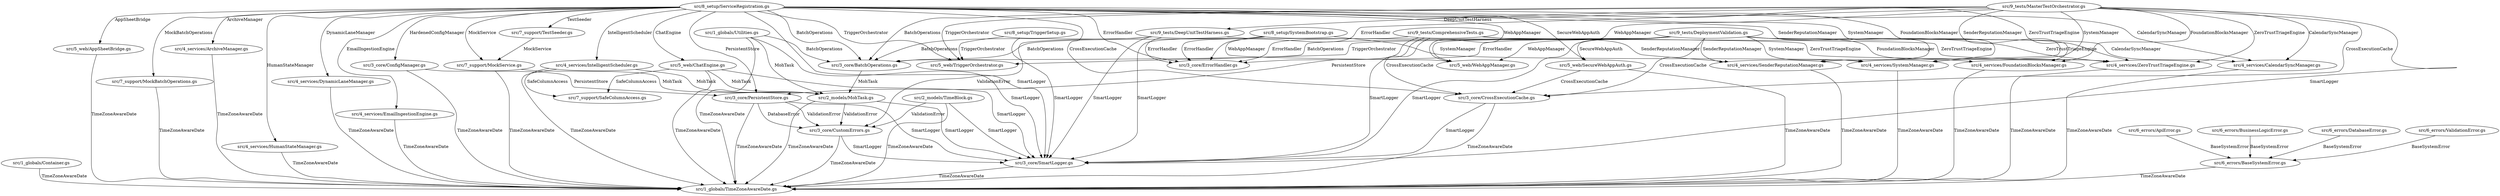 digraph dependency_map {
  "src/1_globals/Container.gs" -> "src/1_globals/TimeZoneAwareDate.gs" [label="TimeZoneAwareDate"];
  "src/1_globals/Utilities.gs" -> "src/1_globals/TimeZoneAwareDate.gs" [label="TimeZoneAwareDate"];
  "src/1_globals/Utilities.gs" -> "src/2_models/MohTask.gs" [label="MohTask"];
  "src/1_globals/Utilities.gs" -> "src/3_core/BatchOperations.gs" [label="BatchOperations"];
  "src/1_globals/Utilities.gs" -> "src/3_core/SmartLogger.gs" [label="SmartLogger"];
  "src/2_models/MohTask.gs" -> "src/1_globals/TimeZoneAwareDate.gs" [label="TimeZoneAwareDate"];
  "src/2_models/MohTask.gs" -> "src/3_core/CustomErrors.gs" [label="ValidationError"];
  "src/2_models/MohTask.gs" -> "src/3_core/SmartLogger.gs" [label="SmartLogger"];
  "src/2_models/TimeBlock.gs" -> "src/1_globals/TimeZoneAwareDate.gs" [label="TimeZoneAwareDate"];
  "src/2_models/TimeBlock.gs" -> "src/3_core/CustomErrors.gs" [label="ValidationError"];
  "src/2_models/TimeBlock.gs" -> "src/3_core/SmartLogger.gs" [label="SmartLogger"];
  "src/3_core/BatchOperations.gs" -> "src/2_models/MohTask.gs" [label="MohTask"];
  "src/3_core/ConfigManager.gs" -> "src/1_globals/TimeZoneAwareDate.gs" [label="TimeZoneAwareDate"];
  "src/3_core/ConfigManager.gs" -> "src/3_core/PersistentStore.gs" [label="PersistentStore"];
  "src/3_core/CrossExecutionCache.gs" -> "src/1_globals/TimeZoneAwareDate.gs" [label="TimeZoneAwareDate"];
  "src/3_core/CrossExecutionCache.gs" -> "src/3_core/SmartLogger.gs" [label="SmartLogger"];
  "src/3_core/CustomErrors.gs" -> "src/1_globals/TimeZoneAwareDate.gs" [label="TimeZoneAwareDate"];
  "src/3_core/CustomErrors.gs" -> "src/3_core/SmartLogger.gs" [label="SmartLogger"];
  "src/3_core/PersistentStore.gs" -> "src/1_globals/TimeZoneAwareDate.gs" [label="TimeZoneAwareDate"];
  "src/3_core/PersistentStore.gs" -> "src/3_core/CustomErrors.gs" [label="DatabaseError"];
  "src/3_core/PersistentStore.gs" -> "src/3_core/CustomErrors.gs" [label="ValidationError"];
  "src/3_core/PersistentStore.gs" -> "src/3_core/SmartLogger.gs" [label="SmartLogger"];
  "src/3_core/SmartLogger.gs" -> "src/1_globals/TimeZoneAwareDate.gs" [label="TimeZoneAwareDate"];
  "src/4_services/ArchiveManager.gs" -> "src/1_globals/TimeZoneAwareDate.gs" [label="TimeZoneAwareDate"];
  "src/4_services/CalendarSyncManager.gs" -> "src/1_globals/TimeZoneAwareDate.gs" [label="TimeZoneAwareDate"];
  "src/4_services/DynamicLaneManager.gs" -> "src/1_globals/TimeZoneAwareDate.gs" [label="TimeZoneAwareDate"];
  "src/4_services/EmailIngestionEngine.gs" -> "src/1_globals/TimeZoneAwareDate.gs" [label="TimeZoneAwareDate"];
  "src/4_services/FoundationBlocksManager.gs" -> "src/1_globals/TimeZoneAwareDate.gs" [label="TimeZoneAwareDate"];
  "src/4_services/HumanStateManager.gs" -> "src/1_globals/TimeZoneAwareDate.gs" [label="TimeZoneAwareDate"];
  "src/4_services/IntelligentScheduler.gs" -> "src/1_globals/TimeZoneAwareDate.gs" [label="TimeZoneAwareDate"];
  "src/4_services/IntelligentScheduler.gs" -> "src/2_models/MohTask.gs" [label="MohTask"];
  "src/4_services/IntelligentScheduler.gs" -> "src/7_support/SafeColumnAccess.gs" [label="SafeColumnAccess"];
  "src/4_services/SenderReputationManager.gs" -> "src/1_globals/TimeZoneAwareDate.gs" [label="TimeZoneAwareDate"];
  "src/4_services/SystemManager.gs" -> "src/1_globals/TimeZoneAwareDate.gs" [label="TimeZoneAwareDate"];
  "src/4_services/ZeroTrustTriageEngine.gs" -> "src/1_globals/TimeZoneAwareDate.gs" [label="TimeZoneAwareDate"];
  "src/5_web/AppSheetBridge.gs" -> "src/1_globals/TimeZoneAwareDate.gs" [label="TimeZoneAwareDate"];
  "src/5_web/ChatEngine.gs" -> "src/1_globals/TimeZoneAwareDate.gs" [label="TimeZoneAwareDate"];
  "src/5_web/ChatEngine.gs" -> "src/2_models/MohTask.gs" [label="MohTask"];
  "src/5_web/ChatEngine.gs" -> "src/3_core/SmartLogger.gs" [label="SmartLogger"];
  "src/5_web/ChatEngine.gs" -> "src/7_support/SafeColumnAccess.gs" [label="SafeColumnAccess"];
  "src/5_web/SecureWebAppAuth.gs" -> "src/1_globals/TimeZoneAwareDate.gs" [label="TimeZoneAwareDate"];
  "src/5_web/SecureWebAppAuth.gs" -> "src/3_core/CrossExecutionCache.gs" [label="CrossExecutionCache"];
  "src/6_errors/ApiError.gs" -> "src/6_errors/BaseSystemError.gs" [label="BaseSystemError"];
  "src/6_errors/BaseSystemError.gs" -> "src/1_globals/TimeZoneAwareDate.gs" [label="TimeZoneAwareDate"];
  "src/6_errors/BusinessLogicError.gs" -> "src/6_errors/BaseSystemError.gs" [label="BaseSystemError"];
  "src/6_errors/DatabaseError.gs" -> "src/6_errors/BaseSystemError.gs" [label="BaseSystemError"];
  "src/6_errors/ValidationError.gs" -> "src/6_errors/BaseSystemError.gs" [label="BaseSystemError"];
  "src/7_support/MockBatchOperations.gs" -> "src/1_globals/TimeZoneAwareDate.gs" [label="TimeZoneAwareDate"];
  "src/7_support/MockService.gs" -> "src/1_globals/TimeZoneAwareDate.gs" [label="TimeZoneAwareDate"];
  "src/7_support/MockService.gs" -> "src/2_models/MohTask.gs" [label="MohTask"];
  "src/7_support/TestSeeder.gs" -> "src/7_support/MockService.gs" [label="MockService"];
  "src/8_setup/ServiceRegistration.gs" -> "src/3_core/BatchOperations.gs" [label="BatchOperations"];
  "src/8_setup/ServiceRegistration.gs" -> "src/3_core/ConfigManager.gs" [label="HardenedConfigManager"];
  "src/8_setup/ServiceRegistration.gs" -> "src/3_core/CrossExecutionCache.gs" [label="CrossExecutionCache"];
  "src/8_setup/ServiceRegistration.gs" -> "src/3_core/ErrorHandler.gs" [label="ErrorHandler"];
  "src/8_setup/ServiceRegistration.gs" -> "src/3_core/PersistentStore.gs" [label="PersistentStore"];
  "src/8_setup/ServiceRegistration.gs" -> "src/3_core/SmartLogger.gs" [label="SmartLogger"];
  "src/8_setup/ServiceRegistration.gs" -> "src/4_services/ArchiveManager.gs" [label="ArchiveManager"];
  "src/8_setup/ServiceRegistration.gs" -> "src/4_services/CalendarSyncManager.gs" [label="CalendarSyncManager"];
  "src/8_setup/ServiceRegistration.gs" -> "src/4_services/DynamicLaneManager.gs" [label="DynamicLaneManager"];
  "src/8_setup/ServiceRegistration.gs" -> "src/4_services/EmailIngestionEngine.gs" [label="EmailIngestionEngine"];
  "src/8_setup/ServiceRegistration.gs" -> "src/4_services/FoundationBlocksManager.gs" [label="FoundationBlocksManager"];
  "src/8_setup/ServiceRegistration.gs" -> "src/4_services/HumanStateManager.gs" [label="HumanStateManager"];
  "src/8_setup/ServiceRegistration.gs" -> "src/4_services/IntelligentScheduler.gs" [label="IntelligentScheduler"];
  "src/8_setup/ServiceRegistration.gs" -> "src/4_services/SenderReputationManager.gs" [label="SenderReputationManager"];
  "src/8_setup/ServiceRegistration.gs" -> "src/4_services/SystemManager.gs" [label="SystemManager"];
  "src/8_setup/ServiceRegistration.gs" -> "src/4_services/ZeroTrustTriageEngine.gs" [label="ZeroTrustTriageEngine"];
  "src/8_setup/ServiceRegistration.gs" -> "src/5_web/AppSheetBridge.gs" [label="AppSheetBridge"];
  "src/8_setup/ServiceRegistration.gs" -> "src/5_web/ChatEngine.gs" [label="ChatEngine"];
  "src/8_setup/ServiceRegistration.gs" -> "src/5_web/SecureWebAppAuth.gs" [label="SecureWebAppAuth"];
  "src/8_setup/ServiceRegistration.gs" -> "src/5_web/TriggerOrchestrator.gs" [label="TriggerOrchestrator"];
  "src/8_setup/ServiceRegistration.gs" -> "src/5_web/WebAppManager.gs" [label="WebAppManager"];
  "src/8_setup/ServiceRegistration.gs" -> "src/7_support/MockBatchOperations.gs" [label="MockBatchOperations"];
  "src/8_setup/ServiceRegistration.gs" -> "src/7_support/MockService.gs" [label="MockService"];
  "src/8_setup/ServiceRegistration.gs" -> "src/7_support/TestSeeder.gs" [label="TestSeeder"];
  "src/8_setup/SystemBootstrap.gs" -> "src/3_core/BatchOperations.gs" [label="BatchOperations"];
  "src/8_setup/SystemBootstrap.gs" -> "src/3_core/ErrorHandler.gs" [label="ErrorHandler"];
  "src/8_setup/SystemBootstrap.gs" -> "src/3_core/SmartLogger.gs" [label="SmartLogger"];
  "src/8_setup/SystemBootstrap.gs" -> "src/4_services/SystemManager.gs" [label="SystemManager"];
  "src/8_setup/SystemBootstrap.gs" -> "src/5_web/WebAppManager.gs" [label="WebAppManager"];
  "src/8_setup/TriggerSetup.gs" -> "src/3_core/SmartLogger.gs" [label="SmartLogger"];
  "src/8_setup/TriggerSetup.gs" -> "src/5_web/TriggerOrchestrator.gs" [label="TriggerOrchestrator"];
  "src/9_tests/ComprehensiveTests.gs" -> "src/3_core/CrossExecutionCache.gs" [label="CrossExecutionCache"];
  "src/9_tests/ComprehensiveTests.gs" -> "src/3_core/ErrorHandler.gs" [label="ErrorHandler"];
  "src/9_tests/ComprehensiveTests.gs" -> "src/3_core/PersistentStore.gs" [label="PersistentStore"];
  "src/9_tests/ComprehensiveTests.gs" -> "src/3_core/SmartLogger.gs" [label="SmartLogger"];
  "src/9_tests/ComprehensiveTests.gs" -> "src/4_services/SenderReputationManager.gs" [label="SenderReputationManager"];
  "src/9_tests/ComprehensiveTests.gs" -> "src/4_services/ZeroTrustTriageEngine.gs" [label="ZeroTrustTriageEngine"];
  "src/9_tests/DeepUnitTestHarness.gs" -> "src/3_core/BatchOperations.gs" [label="BatchOperations"];
  "src/9_tests/DeepUnitTestHarness.gs" -> "src/3_core/CustomErrors.gs" [label="ValidationError"];
  "src/9_tests/DeepUnitTestHarness.gs" -> "src/3_core/ErrorHandler.gs" [label="ErrorHandler"];
  "src/9_tests/DeepUnitTestHarness.gs" -> "src/3_core/SmartLogger.gs" [label="SmartLogger"];
  "src/9_tests/DeepUnitTestHarness.gs" -> "src/4_services/ZeroTrustTriageEngine.gs" [label="ZeroTrustTriageEngine"];
  "src/9_tests/DeploymentValidation.gs" -> "src/3_core/BatchOperations.gs" [label="BatchOperations"];
  "src/9_tests/DeploymentValidation.gs" -> "src/3_core/CrossExecutionCache.gs" [label="CrossExecutionCache"];
  "src/9_tests/DeploymentValidation.gs" -> "src/3_core/ErrorHandler.gs" [label="ErrorHandler"];
  "src/9_tests/DeploymentValidation.gs" -> "src/3_core/SmartLogger.gs" [label="SmartLogger"];
  "src/9_tests/DeploymentValidation.gs" -> "src/4_services/CalendarSyncManager.gs" [label="CalendarSyncManager"];
  "src/9_tests/DeploymentValidation.gs" -> "src/4_services/FoundationBlocksManager.gs" [label="FoundationBlocksManager"];
  "src/9_tests/DeploymentValidation.gs" -> "src/4_services/SenderReputationManager.gs" [label="SenderReputationManager"];
  "src/9_tests/DeploymentValidation.gs" -> "src/4_services/SystemManager.gs" [label="SystemManager"];
  "src/9_tests/DeploymentValidation.gs" -> "src/4_services/ZeroTrustTriageEngine.gs" [label="ZeroTrustTriageEngine"];
  "src/9_tests/DeploymentValidation.gs" -> "src/5_web/SecureWebAppAuth.gs" [label="SecureWebAppAuth"];
  "src/9_tests/DeploymentValidation.gs" -> "src/5_web/TriggerOrchestrator.gs" [label="TriggerOrchestrator"];
  "src/9_tests/DeploymentValidation.gs" -> "src/5_web/WebAppManager.gs" [label="WebAppManager"];
  "src/9_tests/MasterTestOrchestrator.gs" -> "src/3_core/BatchOperations.gs" [label="BatchOperations"];
  "src/9_tests/MasterTestOrchestrator.gs" -> "src/3_core/CrossExecutionCache.gs" [label="CrossExecutionCache"];
  "src/9_tests/MasterTestOrchestrator.gs" -> "src/3_core/ErrorHandler.gs" [label="ErrorHandler"];
  "src/9_tests/MasterTestOrchestrator.gs" -> "src/3_core/SmartLogger.gs" [label="SmartLogger"];
  "src/9_tests/MasterTestOrchestrator.gs" -> "src/4_services/CalendarSyncManager.gs" [label="CalendarSyncManager"];
  "src/9_tests/MasterTestOrchestrator.gs" -> "src/4_services/FoundationBlocksManager.gs" [label="FoundationBlocksManager"];
  "src/9_tests/MasterTestOrchestrator.gs" -> "src/4_services/SenderReputationManager.gs" [label="SenderReputationManager"];
  "src/9_tests/MasterTestOrchestrator.gs" -> "src/4_services/SystemManager.gs" [label="SystemManager"];
  "src/9_tests/MasterTestOrchestrator.gs" -> "src/4_services/ZeroTrustTriageEngine.gs" [label="ZeroTrustTriageEngine"];
  "src/9_tests/MasterTestOrchestrator.gs" -> "src/5_web/TriggerOrchestrator.gs" [label="TriggerOrchestrator"];
  "src/9_tests/MasterTestOrchestrator.gs" -> "src/5_web/WebAppManager.gs" [label="WebAppManager"];
  "src/9_tests/MasterTestOrchestrator.gs" -> "src/9_tests/DeepUnitTestHarness.gs" [label="DeepUnitTestHarness"];
}
